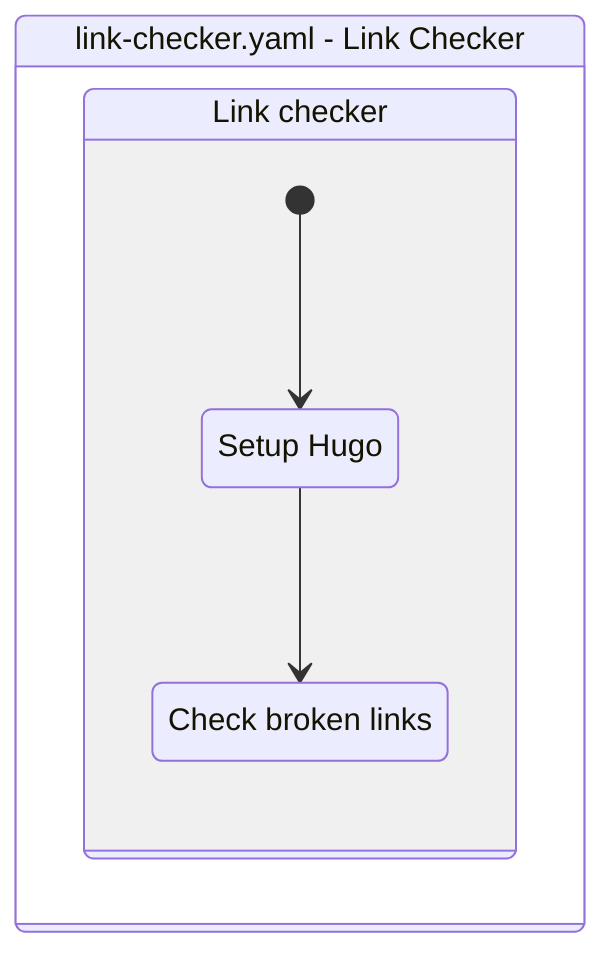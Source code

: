 stateDiagram-v2
    workflow : link-checker.yaml - Link Checker
    state workflow {
        link_checker: Link checker
        state link_checker {
            [*] --> step0link_checker
            step0link_checker : Setup Hugo
            step0link_checker --> step2link_checker
            step2link_checker : Check broken links
        }
    }
